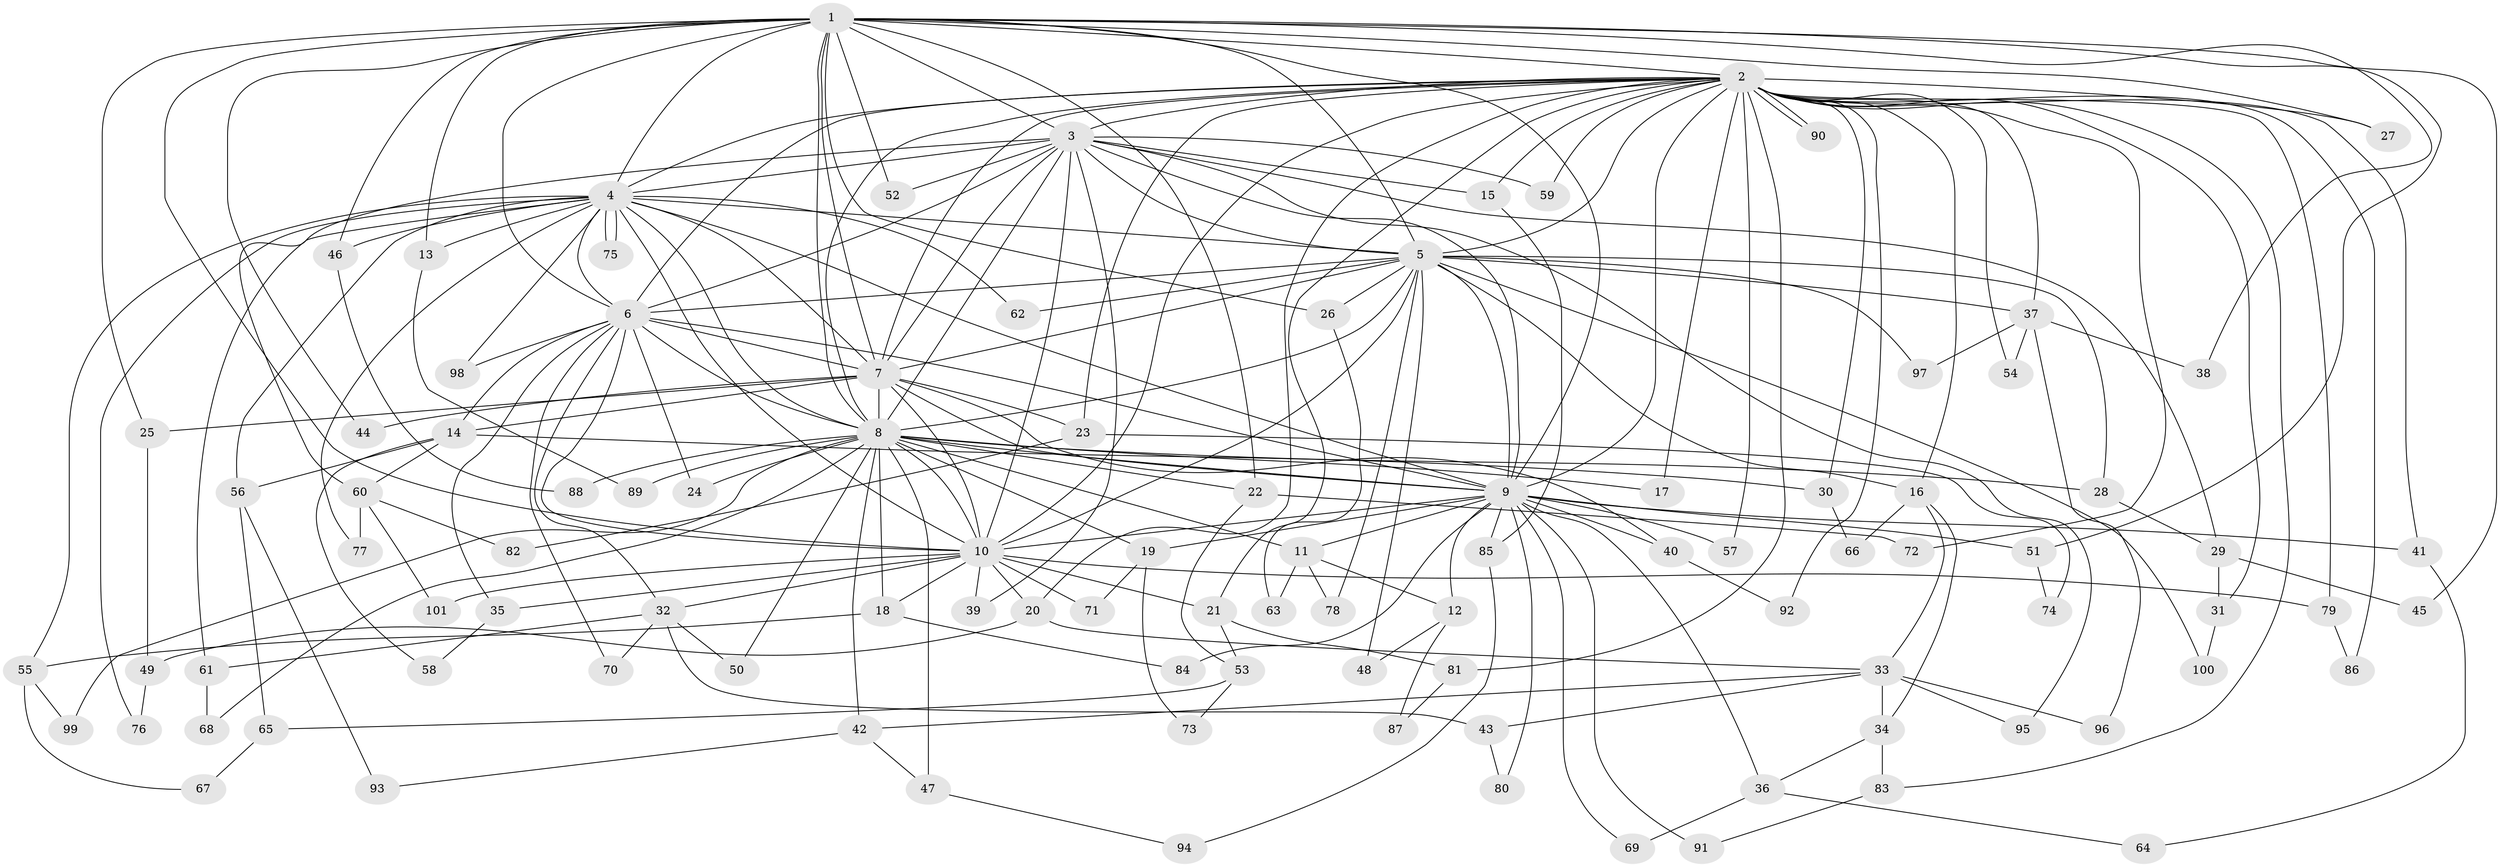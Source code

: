 // Generated by graph-tools (version 1.1) at 2025/49/03/09/25 03:49:30]
// undirected, 101 vertices, 227 edges
graph export_dot {
graph [start="1"]
  node [color=gray90,style=filled];
  1;
  2;
  3;
  4;
  5;
  6;
  7;
  8;
  9;
  10;
  11;
  12;
  13;
  14;
  15;
  16;
  17;
  18;
  19;
  20;
  21;
  22;
  23;
  24;
  25;
  26;
  27;
  28;
  29;
  30;
  31;
  32;
  33;
  34;
  35;
  36;
  37;
  38;
  39;
  40;
  41;
  42;
  43;
  44;
  45;
  46;
  47;
  48;
  49;
  50;
  51;
  52;
  53;
  54;
  55;
  56;
  57;
  58;
  59;
  60;
  61;
  62;
  63;
  64;
  65;
  66;
  67;
  68;
  69;
  70;
  71;
  72;
  73;
  74;
  75;
  76;
  77;
  78;
  79;
  80;
  81;
  82;
  83;
  84;
  85;
  86;
  87;
  88;
  89;
  90;
  91;
  92;
  93;
  94;
  95;
  96;
  97;
  98;
  99;
  100;
  101;
  1 -- 2;
  1 -- 3;
  1 -- 4;
  1 -- 5;
  1 -- 6;
  1 -- 7;
  1 -- 8;
  1 -- 9;
  1 -- 10;
  1 -- 13;
  1 -- 22;
  1 -- 25;
  1 -- 26;
  1 -- 27;
  1 -- 38;
  1 -- 44;
  1 -- 45;
  1 -- 46;
  1 -- 51;
  1 -- 52;
  2 -- 3;
  2 -- 4;
  2 -- 5;
  2 -- 6;
  2 -- 7;
  2 -- 8;
  2 -- 9;
  2 -- 10;
  2 -- 15;
  2 -- 16;
  2 -- 17;
  2 -- 20;
  2 -- 21;
  2 -- 23;
  2 -- 27;
  2 -- 30;
  2 -- 31;
  2 -- 37;
  2 -- 41;
  2 -- 54;
  2 -- 57;
  2 -- 59;
  2 -- 72;
  2 -- 79;
  2 -- 81;
  2 -- 83;
  2 -- 86;
  2 -- 90;
  2 -- 90;
  2 -- 92;
  3 -- 4;
  3 -- 5;
  3 -- 6;
  3 -- 7;
  3 -- 8;
  3 -- 9;
  3 -- 10;
  3 -- 15;
  3 -- 29;
  3 -- 39;
  3 -- 52;
  3 -- 59;
  3 -- 60;
  3 -- 95;
  4 -- 5;
  4 -- 6;
  4 -- 7;
  4 -- 8;
  4 -- 9;
  4 -- 10;
  4 -- 13;
  4 -- 46;
  4 -- 55;
  4 -- 56;
  4 -- 61;
  4 -- 62;
  4 -- 75;
  4 -- 75;
  4 -- 76;
  4 -- 77;
  4 -- 98;
  5 -- 6;
  5 -- 7;
  5 -- 8;
  5 -- 9;
  5 -- 10;
  5 -- 16;
  5 -- 26;
  5 -- 28;
  5 -- 37;
  5 -- 48;
  5 -- 62;
  5 -- 78;
  5 -- 97;
  5 -- 100;
  6 -- 7;
  6 -- 8;
  6 -- 9;
  6 -- 10;
  6 -- 14;
  6 -- 24;
  6 -- 32;
  6 -- 35;
  6 -- 70;
  6 -- 98;
  7 -- 8;
  7 -- 9;
  7 -- 10;
  7 -- 14;
  7 -- 23;
  7 -- 25;
  7 -- 40;
  7 -- 44;
  8 -- 9;
  8 -- 10;
  8 -- 11;
  8 -- 17;
  8 -- 18;
  8 -- 19;
  8 -- 22;
  8 -- 24;
  8 -- 28;
  8 -- 42;
  8 -- 47;
  8 -- 50;
  8 -- 68;
  8 -- 88;
  8 -- 89;
  8 -- 99;
  9 -- 10;
  9 -- 11;
  9 -- 12;
  9 -- 19;
  9 -- 36;
  9 -- 40;
  9 -- 41;
  9 -- 51;
  9 -- 57;
  9 -- 69;
  9 -- 80;
  9 -- 84;
  9 -- 85;
  9 -- 91;
  10 -- 18;
  10 -- 20;
  10 -- 21;
  10 -- 32;
  10 -- 35;
  10 -- 39;
  10 -- 71;
  10 -- 79;
  10 -- 101;
  11 -- 12;
  11 -- 63;
  11 -- 78;
  12 -- 48;
  12 -- 87;
  13 -- 89;
  14 -- 30;
  14 -- 56;
  14 -- 58;
  14 -- 60;
  15 -- 85;
  16 -- 33;
  16 -- 34;
  16 -- 66;
  18 -- 55;
  18 -- 84;
  19 -- 71;
  19 -- 73;
  20 -- 33;
  20 -- 49;
  21 -- 53;
  21 -- 81;
  22 -- 53;
  22 -- 72;
  23 -- 74;
  23 -- 82;
  25 -- 49;
  26 -- 63;
  28 -- 29;
  29 -- 31;
  29 -- 45;
  30 -- 66;
  31 -- 100;
  32 -- 43;
  32 -- 50;
  32 -- 61;
  32 -- 70;
  33 -- 34;
  33 -- 42;
  33 -- 43;
  33 -- 95;
  33 -- 96;
  34 -- 36;
  34 -- 83;
  35 -- 58;
  36 -- 64;
  36 -- 69;
  37 -- 38;
  37 -- 54;
  37 -- 96;
  37 -- 97;
  40 -- 92;
  41 -- 64;
  42 -- 47;
  42 -- 93;
  43 -- 80;
  46 -- 88;
  47 -- 94;
  49 -- 76;
  51 -- 74;
  53 -- 65;
  53 -- 73;
  55 -- 67;
  55 -- 99;
  56 -- 65;
  56 -- 93;
  60 -- 77;
  60 -- 82;
  60 -- 101;
  61 -- 68;
  65 -- 67;
  79 -- 86;
  81 -- 87;
  83 -- 91;
  85 -- 94;
}
